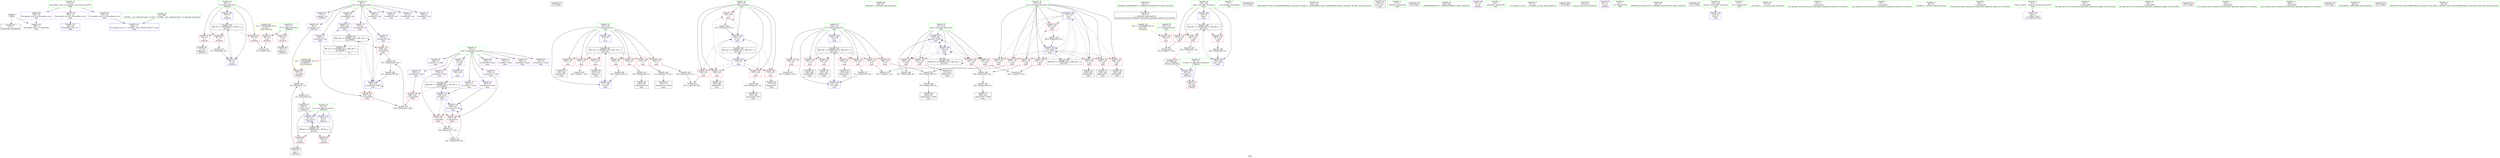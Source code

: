 digraph "SVFG" {
	label="SVFG";

	Node0x55b8a03aa110 [shape=record,color=grey,label="{NodeID: 0\nNullPtr}"];
	Node0x55b8a03aa110 -> Node0x55b8a03c7a30[style=solid];
	Node0x55b8a03aa110 -> Node0x55b8a03cedd0[style=solid];
	Node0x55b8a03c8110 [shape=record,color=red,label="{NodeID: 97\n76\<--56\n\<--i\n_Z5Solvei\n}"];
	Node0x55b8a03c8110 -> Node0x55b8a03c7ea0[style=solid];
	Node0x55b8a03bd9b0 [shape=record,color=green,label="{NodeID: 14\n8\<--9\ndp\<--dp_field_insensitive\nGlob }"];
	Node0x55b8a03bd9b0 -> Node0x55b8a03c9e30[style=solid];
	Node0x55b8a03bd9b0 -> Node0x55b8a03c9f00[style=solid];
	Node0x55b8a03bd9b0 -> Node0x55b8a03c9fd0[style=solid];
	Node0x55b8a03bd9b0 -> Node0x55b8a03ca0a0[style=solid];
	Node0x55b8a03bd9b0 -> Node0x55b8a03ca170[style=solid];
	Node0x55b8a03bd9b0 -> Node0x55b8a03ca240[style=solid];
	Node0x55b8a03bd9b0 -> Node0x55b8a03ca310[style=solid];
	Node0x55b8a03bd9b0 -> Node0x55b8a03ca3e0[style=solid];
	Node0x55b8a03bd9b0 -> Node0x55b8a03ca4b0[style=solid];
	Node0x55b8a03bd9b0 -> Node0x55b8a03ca580[style=solid];
	Node0x55b8a03ef900 [shape=record,color=black,label="{NodeID: 277\n31 = PHI()\n}"];
	Node0x55b8a03c8c70 [shape=record,color=red,label="{NodeID: 111\n190\<--129\n\<--j\nmain\n}"];
	Node0x55b8a03c8c70 -> Node0x55b8a03d35f0[style=solid];
	Node0x55b8a03c6ee0 [shape=record,color=green,label="{NodeID: 28\n96\<--97\n_ZNSolsEi\<--_ZNSolsEi_field_insensitive\n}"];
	Node0x55b8a03d3ef0 [shape=record,color=grey,label="{NodeID: 208\n239 = Binary(238, 65, )\n}"];
	Node0x55b8a03d3ef0 -> Node0x55b8a03c9a20[style=solid];
	Node0x55b8a03cdfa0 [shape=record,color=red,label="{NodeID: 125\n255\<--133\n\<--pos\nmain\n}"];
	Node0x55b8a03cdfa0 -> Node0x55b8a03c9c90[style=solid];
	Node0x55b8a03c7b30 [shape=record,color=black,label="{NodeID: 42\n32\<--33\n\<--_ZNSt8ios_base4InitD1Ev\nCan only get source location for instruction, argument, global var or function.}"];
	Node0x55b8a03d53f0 [shape=record,color=grey,label="{NodeID: 222\n69 = cmp(67, 68, )\n}"];
	Node0x55b8a03ceb00 [shape=record,color=red,label="{NodeID: 139\n248\<--247\n\<--arrayidx50\nmain\n}"];
	Node0x55b8a03ceb00 -> Node0x55b8a03cc170[style=solid];
	Node0x55b8a03c96e0 [shape=record,color=black,label="{NodeID: 56\n223\<--222\nidxprom35\<--\nmain\n}"];
	Node0x55b8a03e02d0 [shape=record,color=black,label="{NodeID: 236\nMR_26V_3 = PHI(MR_26V_4, MR_26V_2, )\npts\{140 \}\n}"];
	Node0x55b8a03e02d0 -> Node0x55b8a03ce550[style=dashed];
	Node0x55b8a03e02d0 -> Node0x55b8a03ce620[style=dashed];
	Node0x55b8a03e02d0 -> Node0x55b8a03ce6f0[style=dashed];
	Node0x55b8a03e02d0 -> Node0x55b8a03d00b0[style=dashed];
	Node0x55b8a03cf6f0 [shape=record,color=blue,label="{NodeID: 153\n187\<--181\narrayidx19\<--rem\nmain\n}"];
	Node0x55b8a03cf6f0 -> Node0x55b8a03ce7c0[style=dashed];
	Node0x55b8a03cf6f0 -> Node0x55b8a03ce890[style=dashed];
	Node0x55b8a03cf6f0 -> Node0x55b8a03cf6f0[style=dashed];
	Node0x55b8a03cf6f0 -> Node0x55b8a03de9d0[style=dashed];
	Node0x55b8a03ca240 [shape=record,color=purple,label="{NodeID: 70\n227\<--8\narrayidx38\<--dp\nmain\n}"];
	Node0x55b8a03ca240 -> Node0x55b8a03ce960[style=solid];
	Node0x55b8a03cada0 [shape=record,color=purple,label="{NodeID: 84\n241\<--10\narrayidx46\<--comb\nmain\n}"];
	Node0x55b8a03be370 [shape=record,color=green,label="{NodeID: 1\n7\<--1\n__dso_handle\<--dummyObj\nGlob }"];
	Node0x55b8a03c81e0 [shape=record,color=red,label="{NodeID: 98\n86\<--56\n\<--i\n_Z5Solvei\n}"];
	Node0x55b8a03c81e0 -> Node0x55b8a03d4970[style=solid];
	Node0x55b8a03bda80 [shape=record,color=green,label="{NodeID: 15\n10\<--12\ncomb\<--comb_field_insensitive\nGlob }"];
	Node0x55b8a03bda80 -> Node0x55b8a03ca650[style=solid];
	Node0x55b8a03bda80 -> Node0x55b8a03ca720[style=solid];
	Node0x55b8a03bda80 -> Node0x55b8a03ca7f0[style=solid];
	Node0x55b8a03bda80 -> Node0x55b8a03ca8c0[style=solid];
	Node0x55b8a03bda80 -> Node0x55b8a03ca990[style=solid];
	Node0x55b8a03bda80 -> Node0x55b8a03caa60[style=solid];
	Node0x55b8a03bda80 -> Node0x55b8a03cab30[style=solid];
	Node0x55b8a03bda80 -> Node0x55b8a03cac00[style=solid];
	Node0x55b8a03bda80 -> Node0x55b8a03cacd0[style=solid];
	Node0x55b8a03bda80 -> Node0x55b8a03cada0[style=solid];
	Node0x55b8a03bda80 -> Node0x55b8a03cae70[style=solid];
	Node0x55b8a03efa00 [shape=record,color=black,label="{NodeID: 278\n91 = PHI()\n}"];
	Node0x55b8a03cbe70 [shape=record,color=grey,label="{NodeID: 195\n160 = Binary(159, 65, )\n}"];
	Node0x55b8a03cbe70 -> Node0x55b8a03d56f0[style=solid];
	Node0x55b8a03c8d40 [shape=record,color=red,label="{NodeID: 112\n202\<--131\n\<--N\nmain\n}"];
	Node0x55b8a03c8d40 -> Node0x55b8a03d50f0[style=solid];
	Node0x55b8a03c6fb0 [shape=record,color=green,label="{NodeID: 29\n103\<--104\n_ZSt4endlIcSt11char_traitsIcEERSt13basic_ostreamIT_T0_ES6_\<--_ZSt4endlIcSt11char_traitsIcEERSt13basic_ostreamIT_T0_ES6__field_insensitive\n}"];
	Node0x55b8a03d4070 [shape=record,color=grey,label="{NodeID: 209\n173 = Binary(172, 65, )\n}"];
	Node0x55b8a03d4070 -> Node0x55b8a03c92d0[style=solid];
	Node0x55b8a03ce070 [shape=record,color=red,label="{NodeID: 126\n265\<--133\n\<--pos\nmain\n}"];
	Node0x55b8a03ce070 -> Node0x55b8a03d4af0[style=solid];
	Node0x55b8a03c7c30 [shape=record,color=black,label="{NodeID: 43\n124\<--63\nmain_ret\<--\nmain\n}"];
	Node0x55b8a03d5570 [shape=record,color=grey,label="{NodeID: 223\n279 = cmp(277, 278, )\n}"];
	Node0x55b8a03cebd0 [shape=record,color=blue,label="{NodeID: 140\n294\<--20\nllvm.global_ctors_0\<--\nGlob }"];
	Node0x55b8a03c97b0 [shape=record,color=black,label="{NodeID: 57\n226\<--225\nidxprom37\<--\nmain\n}"];
	Node0x55b8a03cf7c0 [shape=record,color=blue,label="{NodeID: 154\n129\<--191\nj\<--inc\nmain\n}"];
	Node0x55b8a03cf7c0 -> Node0x55b8a03c8930[style=dashed];
	Node0x55b8a03cf7c0 -> Node0x55b8a03c8a00[style=dashed];
	Node0x55b8a03cf7c0 -> Node0x55b8a03c8ad0[style=dashed];
	Node0x55b8a03cf7c0 -> Node0x55b8a03c8ba0[style=dashed];
	Node0x55b8a03cf7c0 -> Node0x55b8a03c8c70[style=dashed];
	Node0x55b8a03cf7c0 -> Node0x55b8a03cf7c0[style=dashed];
	Node0x55b8a03cf7c0 -> Node0x55b8a03de4d0[style=dashed];
	Node0x55b8a03ca310 [shape=record,color=purple,label="{NodeID: 71\n231\<--8\narrayidx40\<--dp\nmain\n}"];
	Node0x55b8a03cae70 [shape=record,color=purple,label="{NodeID: 85\n247\<--10\narrayidx50\<--comb\nmain\n}"];
	Node0x55b8a03cae70 -> Node0x55b8a03ceb00[style=solid];
	Node0x55b8a03a9ec0 [shape=record,color=green,label="{NodeID: 2\n13\<--1\n_ZSt3cin\<--dummyObj\nGlob }"];
	Node0x55b8a03c82b0 [shape=record,color=red,label="{NodeID: 99\n79\<--78\n\<--arrayidx2\n_Z5Solvei\n}"];
	Node0x55b8a03c82b0 -> Node0x55b8a03d41f0[style=solid];
	Node0x55b8a03bdb50 [shape=record,color=green,label="{NodeID: 16\n19\<--23\nllvm.global_ctors\<--llvm.global_ctors_field_insensitive\nGlob }"];
	Node0x55b8a03bdb50 -> Node0x55b8a03cb0e0[style=solid];
	Node0x55b8a03bdb50 -> Node0x55b8a03cb1e0[style=solid];
	Node0x55b8a03bdb50 -> Node0x55b8a03cb2e0[style=solid];
	Node0x55b8a03efb60 [shape=record,color=black,label="{NodeID: 279\n95 = PHI()\n}"];
	Node0x55b8a03cbff0 [shape=record,color=grey,label="{NodeID: 196\n261 = Binary(260, 65, )\n}"];
	Node0x55b8a03cbff0 -> Node0x55b8a03cfd70[style=solid];
	Node0x55b8a03c8e10 [shape=record,color=red,label="{NodeID: 113\n205\<--131\n\<--N\nmain\n}"];
	Node0x55b8a03c8e10 -> Node0x55b8a03c9610[style=solid];
	Node0x55b8a03c70b0 [shape=record,color=green,label="{NodeID: 30\n105\<--106\n_ZNSolsEPFRSoS_E\<--_ZNSolsEPFRSoS_E_field_insensitive\n}"];
	Node0x55b8a03d41f0 [shape=record,color=grey,label="{NodeID: 210\n80 = Binary(72, 79, )\n}"];
	Node0x55b8a03d41f0 -> Node0x55b8a03d4670[style=solid];
	Node0x55b8a03ce140 [shape=record,color=red,label="{NodeID: 127\n218\<--135\n\<--next\nmain\n}"];
	Node0x55b8a03ce140 -> Node0x55b8a03d5270[style=solid];
	Node0x55b8a03c7d00 [shape=record,color=black,label="{NodeID: 44\n72\<--71\nconv\<--\n_Z5Solvei\n}"];
	Node0x55b8a03c7d00 -> Node0x55b8a03d41f0[style=solid];
	Node0x55b8a03d56f0 [shape=record,color=grey,label="{NodeID: 224\n161 = cmp(158, 160, )\n}"];
	Node0x55b8a03cecd0 [shape=record,color=blue,label="{NodeID: 141\n295\<--21\nllvm.global_ctors_1\<--_GLOBAL__sub_I_MiminoCoder_2_0.cpp\nGlob }"];
	Node0x55b8a03c9880 [shape=record,color=black,label="{NodeID: 58\n230\<--229\nidxprom39\<--\nmain\n}"];
	Node0x55b8a03cf890 [shape=record,color=blue,label="{NodeID: 155\n127\<--196\ni\<--inc21\nmain\n}"];
	Node0x55b8a03cf890 -> Node0x55b8a03ddfd0[style=dashed];
	Node0x55b8a03ca3e0 [shape=record,color=purple,label="{NodeID: 72\n234\<--8\narrayidx42\<--dp\nmain\n}"];
	Node0x55b8a03ca3e0 -> Node0x55b8a03cea30[style=solid];
	Node0x55b8a03caf40 [shape=record,color=purple,label="{NodeID: 86\n90\<--15\n\<--.str\n_Z5Solvei\n}"];
	Node0x55b8a03bd280 [shape=record,color=green,label="{NodeID: 3\n14\<--1\n_ZSt4cout\<--dummyObj\nGlob }"];
	Node0x55b8a03c8380 [shape=record,color=red,label="{NodeID: 100\n147\<--127\n\<--i\nmain\n}"];
	Node0x55b8a03c8380 -> Node0x55b8a03d4df0[style=solid];
	Node0x55b8a03c66f0 [shape=record,color=green,label="{NodeID: 17\n24\<--25\n__cxx_global_var_init\<--__cxx_global_var_init_field_insensitive\n}"];
	Node0x55b8a03efc60 [shape=record,color=black,label="{NodeID: 280\n99 = PHI()\n}"];
	Node0x55b8a03cc170 [shape=record,color=grey,label="{NodeID: 197\n249 = Binary(235, 248, )\n}"];
	Node0x55b8a03cc170 -> Node0x55b8a03d34f0[style=solid];
	Node0x55b8a03c8ee0 [shape=record,color=red,label="{NodeID: 114\n213\<--131\n\<--N\nmain\n}"];
	Node0x55b8a03c8ee0 -> Node0x55b8a03d4f70[style=solid];
	Node0x55b8a03c71b0 [shape=record,color=green,label="{NodeID: 31\n122\<--123\nmain\<--main_field_insensitive\n}"];
	Node0x55b8a03d4370 [shape=record,color=grey,label="{NodeID: 211\n180 = Binary(171, 179, )\n}"];
	Node0x55b8a03d4370 -> Node0x55b8a03d44f0[style=solid];
	Node0x55b8a03ce210 [shape=record,color=red,label="{NodeID: 128\n232\<--135\n\<--next\nmain\n}"];
	Node0x55b8a03ce210 -> Node0x55b8a03c9950[style=solid];
	Node0x55b8a03c7dd0 [shape=record,color=black,label="{NodeID: 45\n74\<--73\nidxprom\<--\n_Z5Solvei\n}"];
	Node0x55b8a03dcbd0 [shape=record,color=black,label="{NodeID: 225\nMR_6V_3 = PHI(MR_6V_4, MR_6V_2, )\npts\{55 \}\n}"];
	Node0x55b8a03dcbd0 -> Node0x55b8a03cb650[style=dashed];
	Node0x55b8a03dcbd0 -> Node0x55b8a03cb720[style=dashed];
	Node0x55b8a03dcbd0 -> Node0x55b8a03cf140[style=dashed];
	Node0x55b8a03cedd0 [shape=record,color=blue, style = dotted,label="{NodeID: 142\n296\<--3\nllvm.global_ctors_2\<--dummyVal\nGlob }"];
	Node0x55b8a03c9950 [shape=record,color=black,label="{NodeID: 59\n233\<--232\nidxprom41\<--\nmain\n}"];
	Node0x55b8a03cf960 [shape=record,color=blue,label="{NodeID: 156\n131\<--200\nN\<--\nmain\n}"];
	Node0x55b8a03cf960 -> Node0x55b8a03deed0[style=dashed];
	Node0x55b8a03ca4b0 [shape=record,color=purple,label="{NodeID: 73\n254\<--8\narrayidx54\<--dp\nmain\n}"];
	Node0x55b8a03e3cf0 [shape=record,color=yellow,style=double,label="{NodeID: 253\n24V_1 = ENCHI(MR_24V_0)\npts\{138 \}\nFun[main]}"];
	Node0x55b8a03e3cf0 -> Node0x55b8a03ce480[style=dashed];
	Node0x55b8a03cb010 [shape=record,color=purple,label="{NodeID: 87\n98\<--17\n\<--.str.1\n_Z5Solvei\n}"];
	Node0x55b8a03be510 [shape=record,color=green,label="{NodeID: 4\n15\<--1\n.str\<--dummyObj\nGlob }"];
	Node0x55b8a03c8450 [shape=record,color=red,label="{NodeID: 101\n151\<--127\n\<--i\nmain\n}"];
	Node0x55b8a03c8450 -> Node0x55b8a03c9060[style=solid];
	Node0x55b8a03c6780 [shape=record,color=green,label="{NodeID: 18\n28\<--29\n_ZNSt8ios_base4InitC1Ev\<--_ZNSt8ios_base4InitC1Ev_field_insensitive\n}"];
	Node0x55b8a03efd60 [shape=record,color=black,label="{NodeID: 281\n101 = PHI()\n}"];
	Node0x55b8a03cc2f0 [shape=record,color=grey,label="{NodeID: 198\n286 = Binary(285, 65, )\n}"];
	Node0x55b8a03cc2f0 -> Node0x55b8a03d00b0[style=solid];
	Node0x55b8a03c8fb0 [shape=record,color=red,label="{NodeID: 115\n222\<--131\n\<--N\nmain\n}"];
	Node0x55b8a03c8fb0 -> Node0x55b8a03c96e0[style=solid];
	Node0x55b8a03c72b0 [shape=record,color=green,label="{NodeID: 32\n125\<--126\nretval\<--retval_field_insensitive\nmain\n}"];
	Node0x55b8a03c72b0 -> Node0x55b8a03cf2e0[style=solid];
	Node0x55b8a03d44f0 [shape=record,color=grey,label="{NodeID: 212\n181 = Binary(180, 82, )\n}"];
	Node0x55b8a03d44f0 -> Node0x55b8a03cf6f0[style=solid];
	Node0x55b8a03ce2e0 [shape=record,color=red,label="{NodeID: 129\n243\<--135\n\<--next\nmain\n}"];
	Node0x55b8a03ce2e0 -> Node0x55b8a03d3bf0[style=solid];
	Node0x55b8a03c7ea0 [shape=record,color=black,label="{NodeID: 46\n77\<--76\nidxprom1\<--\n_Z5Solvei\n}"];
	Node0x55b8a03dd0d0 [shape=record,color=black,label="{NodeID: 226\nMR_8V_3 = PHI(MR_8V_4, MR_8V_2, )\npts\{57 \}\n}"];
	Node0x55b8a03dd0d0 -> Node0x55b8a03c8040[style=dashed];
	Node0x55b8a03dd0d0 -> Node0x55b8a03c8110[style=dashed];
	Node0x55b8a03dd0d0 -> Node0x55b8a03c81e0[style=dashed];
	Node0x55b8a03dd0d0 -> Node0x55b8a03cf210[style=dashed];
	Node0x55b8a03ceed0 [shape=record,color=blue,label="{NodeID: 143\n50\<--49\ntc.addr\<--tc\n_Z5Solvei\n}"];
	Node0x55b8a03ceed0 -> Node0x55b8a03cb3e0[style=dashed];
	Node0x55b8a03c9a20 [shape=record,color=black,label="{NodeID: 60\n240\<--239\nidxprom45\<--sub44\nmain\n}"];
	Node0x55b8a03cfa30 [shape=record,color=blue,label="{NodeID: 157\n208\<--144\narrayidx28\<--\nmain\n}"];
	Node0x55b8a03cfa30 -> Node0x55b8a03e1bd0[style=dashed];
	Node0x55b8a03ca580 [shape=record,color=purple,label="{NodeID: 74\n257\<--8\narrayidx56\<--dp\nmain\n}"];
	Node0x55b8a03ca580 -> Node0x55b8a03cfca0[style=solid];
	Node0x55b8a03cb0e0 [shape=record,color=purple,label="{NodeID: 88\n294\<--19\nllvm.global_ctors_0\<--llvm.global_ctors\nGlob }"];
	Node0x55b8a03cb0e0 -> Node0x55b8a03cebd0[style=solid];
	Node0x55b8a03a9ff0 [shape=record,color=green,label="{NodeID: 5\n17\<--1\n.str.1\<--dummyObj\nGlob }"];
	Node0x55b8a03c8520 [shape=record,color=red,label="{NodeID: 102\n159\<--127\n\<--i\nmain\n}"];
	Node0x55b8a03c8520 -> Node0x55b8a03cbe70[style=solid];
	Node0x55b8a03c6810 [shape=record,color=green,label="{NodeID: 19\n34\<--35\n__cxa_atexit\<--__cxa_atexit_field_insensitive\n}"];
	Node0x55b8a03cc470 [shape=record,color=grey,label="{NodeID: 199\n282 = Binary(281, 65, )\n|{<s0>10}}"];
	Node0x55b8a03cc470:s0 -> Node0x55b8a03ee7b0[style=solid,color=red];
	Node0x55b8a03cd850 [shape=record,color=red,label="{NodeID: 116\n236\<--131\n\<--N\nmain\n}"];
	Node0x55b8a03cd850 -> Node0x55b8a03d3d70[style=solid];
	Node0x55b8a03c7380 [shape=record,color=green,label="{NodeID: 33\n127\<--128\ni\<--i_field_insensitive\nmain\n}"];
	Node0x55b8a03c7380 -> Node0x55b8a03c8380[style=solid];
	Node0x55b8a03c7380 -> Node0x55b8a03c8450[style=solid];
	Node0x55b8a03c7380 -> Node0x55b8a03c8520[style=solid];
	Node0x55b8a03c7380 -> Node0x55b8a03c85f0[style=solid];
	Node0x55b8a03c7380 -> Node0x55b8a03c86c0[style=solid];
	Node0x55b8a03c7380 -> Node0x55b8a03c8790[style=solid];
	Node0x55b8a03c7380 -> Node0x55b8a03c8860[style=solid];
	Node0x55b8a03c7380 -> Node0x55b8a03cf480[style=solid];
	Node0x55b8a03c7380 -> Node0x55b8a03cf890[style=solid];
	Node0x55b8a03d4670 [shape=record,color=grey,label="{NodeID: 213\n81 = Binary(80, 82, )\n}"];
	Node0x55b8a03d4670 -> Node0x55b8a03c7f70[style=solid];
	Node0x55b8a03ce3b0 [shape=record,color=red,label="{NodeID: 130\n260\<--135\n\<--next\nmain\n}"];
	Node0x55b8a03ce3b0 -> Node0x55b8a03cbff0[style=solid];
	Node0x55b8a03c7f70 [shape=record,color=black,label="{NodeID: 47\n83\<--81\nconv3\<--rem\n_Z5Solvei\n}"];
	Node0x55b8a03c7f70 -> Node0x55b8a03cf140[style=solid];
	Node0x55b8a03cefa0 [shape=record,color=blue,label="{NodeID: 144\n54\<--63\nres\<--\n_Z5Solvei\n}"];
	Node0x55b8a03cefa0 -> Node0x55b8a03dcbd0[style=dashed];
	Node0x55b8a03c9af0 [shape=record,color=black,label="{NodeID: 61\n246\<--245\nidxprom49\<--sub48\nmain\n}"];
	Node0x55b8a03e1bd0 [shape=record,color=black,label="{NodeID: 241\nMR_10V_4 = PHI(MR_10V_5, MR_10V_3, )\npts\{90000 \}\n}"];
	Node0x55b8a03e1bd0 -> Node0x55b8a03ce960[style=dashed];
	Node0x55b8a03e1bd0 -> Node0x55b8a03cea30[style=dashed];
	Node0x55b8a03e1bd0 -> Node0x55b8a03cfca0[style=dashed];
	Node0x55b8a03e1bd0 -> Node0x55b8a03dfdd0[style=dashed];
	Node0x55b8a03e1bd0 -> Node0x55b8a03e1bd0[style=dashed];
	Node0x55b8a03cfb00 [shape=record,color=blue,label="{NodeID: 158\n133\<--200\npos\<--\nmain\n}"];
	Node0x55b8a03cfb00 -> Node0x55b8a03cdac0[style=dashed];
	Node0x55b8a03cfb00 -> Node0x55b8a03cdb90[style=dashed];
	Node0x55b8a03cfb00 -> Node0x55b8a03cdc60[style=dashed];
	Node0x55b8a03cfb00 -> Node0x55b8a03cdd30[style=dashed];
	Node0x55b8a03cfb00 -> Node0x55b8a03cde00[style=dashed];
	Node0x55b8a03cfb00 -> Node0x55b8a03cded0[style=dashed];
	Node0x55b8a03cfb00 -> Node0x55b8a03cdfa0[style=dashed];
	Node0x55b8a03cfb00 -> Node0x55b8a03ce070[style=dashed];
	Node0x55b8a03cfb00 -> Node0x55b8a03cfe40[style=dashed];
	Node0x55b8a03cfb00 -> Node0x55b8a03df3d0[style=dashed];
	Node0x55b8a03ca650 [shape=record,color=purple,label="{NodeID: 75\n142\<--10\n\<--comb\nmain\n}"];
	Node0x55b8a03ca650 -> Node0x55b8a03cf3b0[style=solid];
	Node0x55b8a03cb1e0 [shape=record,color=purple,label="{NodeID: 89\n295\<--19\nllvm.global_ctors_1\<--llvm.global_ctors\nGlob }"];
	Node0x55b8a03cb1e0 -> Node0x55b8a03cecd0[style=solid];
	Node0x55b8a03aa080 [shape=record,color=green,label="{NodeID: 6\n20\<--1\n\<--dummyObj\nCan only get source location for instruction, argument, global var or function.}"];
	Node0x55b8a03c85f0 [shape=record,color=red,label="{NodeID: 103\n163\<--127\n\<--i\nmain\n}"];
	Node0x55b8a03c85f0 -> Node0x55b8a03d47f0[style=solid];
	Node0x55b8a03c68a0 [shape=record,color=green,label="{NodeID: 20\n33\<--39\n_ZNSt8ios_base4InitD1Ev\<--_ZNSt8ios_base4InitD1Ev_field_insensitive\n}"];
	Node0x55b8a03c68a0 -> Node0x55b8a03c7b30[style=solid];
	Node0x55b8a03cc5f0 [shape=record,color=grey,label="{NodeID: 200\n251 = Binary(250, 82, )\n}"];
	Node0x55b8a03cc5f0 -> Node0x55b8a03cfca0[style=solid];
	Node0x55b8a03cd920 [shape=record,color=red,label="{NodeID: 117\n252\<--131\n\<--N\nmain\n}"];
	Node0x55b8a03cd920 -> Node0x55b8a03c9bc0[style=solid];
	Node0x55b8a03c7450 [shape=record,color=green,label="{NodeID: 34\n129\<--130\nj\<--j_field_insensitive\nmain\n}"];
	Node0x55b8a03c7450 -> Node0x55b8a03c8930[style=solid];
	Node0x55b8a03c7450 -> Node0x55b8a03c8a00[style=solid];
	Node0x55b8a03c7450 -> Node0x55b8a03c8ad0[style=solid];
	Node0x55b8a03c7450 -> Node0x55b8a03c8ba0[style=solid];
	Node0x55b8a03c7450 -> Node0x55b8a03c8c70[style=solid];
	Node0x55b8a03c7450 -> Node0x55b8a03cf620[style=solid];
	Node0x55b8a03c7450 -> Node0x55b8a03cf7c0[style=solid];
	Node0x55b8a03d47f0 [shape=record,color=grey,label="{NodeID: 214\n164 = Binary(163, 65, )\n}"];
	Node0x55b8a03d47f0 -> Node0x55b8a03c9130[style=solid];
	Node0x55b8a03ce480 [shape=record,color=red,label="{NodeID: 131\n278\<--137\n\<--T\nmain\n}"];
	Node0x55b8a03ce480 -> Node0x55b8a03d5570[style=solid];
	Node0x55b8a03c9060 [shape=record,color=black,label="{NodeID: 48\n152\<--151\nidxprom\<--\nmain\n}"];
	Node0x55b8a03cf070 [shape=record,color=blue,label="{NodeID: 145\n56\<--65\ni\<--\n_Z5Solvei\n}"];
	Node0x55b8a03cf070 -> Node0x55b8a03dd0d0[style=dashed];
	Node0x55b8a03c9bc0 [shape=record,color=black,label="{NodeID: 62\n253\<--252\nidxprom53\<--\nmain\n}"];
	Node0x55b8a03cfbd0 [shape=record,color=blue,label="{NodeID: 159\n135\<--65\nnext\<--\nmain\n}"];
	Node0x55b8a03cfbd0 -> Node0x55b8a03ce140[style=dashed];
	Node0x55b8a03cfbd0 -> Node0x55b8a03ce210[style=dashed];
	Node0x55b8a03cfbd0 -> Node0x55b8a03ce2e0[style=dashed];
	Node0x55b8a03cfbd0 -> Node0x55b8a03ce3b0[style=dashed];
	Node0x55b8a03cfbd0 -> Node0x55b8a03cfbd0[style=dashed];
	Node0x55b8a03cfbd0 -> Node0x55b8a03cfd70[style=dashed];
	Node0x55b8a03cfbd0 -> Node0x55b8a03df8d0[style=dashed];
	Node0x55b8a03ca720 [shape=record,color=purple,label="{NodeID: 76\n153\<--10\narrayidx\<--comb\nmain\n}"];
	Node0x55b8a03cb2e0 [shape=record,color=purple,label="{NodeID: 90\n296\<--19\nllvm.global_ctors_2\<--llvm.global_ctors\nGlob }"];
	Node0x55b8a03cb2e0 -> Node0x55b8a03cedd0[style=solid];
	Node0x55b8a03aa200 [shape=record,color=green,label="{NodeID: 7\n63\<--1\n\<--dummyObj\nCan only get source location for instruction, argument, global var or function.}"];
	Node0x55b8a03c86c0 [shape=record,color=red,label="{NodeID: 104\n172\<--127\n\<--i\nmain\n}"];
	Node0x55b8a03c86c0 -> Node0x55b8a03d4070[style=solid];
	Node0x55b8a03c6930 [shape=record,color=green,label="{NodeID: 21\n46\<--47\n_Z5Solvei\<--_Z5Solvei_field_insensitive\n}"];
	Node0x55b8a03d34f0 [shape=record,color=grey,label="{NodeID: 201\n250 = Binary(228, 249, )\n}"];
	Node0x55b8a03d34f0 -> Node0x55b8a03cc5f0[style=solid];
	Node0x55b8a03cd9f0 [shape=record,color=red,label="{NodeID: 118\n270\<--131\n\<--N\nmain\n}"];
	Node0x55b8a03cd9f0 -> Node0x55b8a03d4c70[style=solid];
	Node0x55b8a03c7520 [shape=record,color=green,label="{NodeID: 35\n131\<--132\nN\<--N_field_insensitive\nmain\n}"];
	Node0x55b8a03c7520 -> Node0x55b8a03c8d40[style=solid];
	Node0x55b8a03c7520 -> Node0x55b8a03c8e10[style=solid];
	Node0x55b8a03c7520 -> Node0x55b8a03c8ee0[style=solid];
	Node0x55b8a03c7520 -> Node0x55b8a03c8fb0[style=solid];
	Node0x55b8a03c7520 -> Node0x55b8a03cd850[style=solid];
	Node0x55b8a03c7520 -> Node0x55b8a03cd920[style=solid];
	Node0x55b8a03c7520 -> Node0x55b8a03cd9f0[style=solid];
	Node0x55b8a03c7520 -> Node0x55b8a03cf960[style=solid];
	Node0x55b8a03c7520 -> Node0x55b8a03cff10[style=solid];
	Node0x55b8a03d4970 [shape=record,color=grey,label="{NodeID: 215\n87 = Binary(86, 65, )\n}"];
	Node0x55b8a03d4970 -> Node0x55b8a03cf210[style=solid];
	Node0x55b8a03ce550 [shape=record,color=red,label="{NodeID: 132\n277\<--139\n\<--step\nmain\n}"];
	Node0x55b8a03ce550 -> Node0x55b8a03d5570[style=solid];
	Node0x55b8a03c9130 [shape=record,color=black,label="{NodeID: 49\n165\<--164\nidxprom5\<--sub\nmain\n}"];
	Node0x55b8a03ddfd0 [shape=record,color=black,label="{NodeID: 229\nMR_14V_3 = PHI(MR_14V_4, MR_14V_2, )\npts\{128 \}\n}"];
	Node0x55b8a03ddfd0 -> Node0x55b8a03c8380[style=dashed];
	Node0x55b8a03ddfd0 -> Node0x55b8a03c8450[style=dashed];
	Node0x55b8a03ddfd0 -> Node0x55b8a03c8520[style=dashed];
	Node0x55b8a03ddfd0 -> Node0x55b8a03c85f0[style=dashed];
	Node0x55b8a03ddfd0 -> Node0x55b8a03c86c0[style=dashed];
	Node0x55b8a03ddfd0 -> Node0x55b8a03c8790[style=dashed];
	Node0x55b8a03ddfd0 -> Node0x55b8a03c8860[style=dashed];
	Node0x55b8a03ddfd0 -> Node0x55b8a03cf890[style=dashed];
	Node0x55b8a03cf140 [shape=record,color=blue,label="{NodeID: 146\n54\<--83\nres\<--conv3\n_Z5Solvei\n}"];
	Node0x55b8a03cf140 -> Node0x55b8a03dcbd0[style=dashed];
	Node0x55b8a03c9c90 [shape=record,color=black,label="{NodeID: 63\n256\<--255\nidxprom55\<--\nmain\n}"];
	Node0x55b8a03e2bf0 [shape=record,color=yellow,style=double,label="{NodeID: 243\n4V_1 = ENCHI(MR_4V_0)\npts\{53 \}\nFun[_Z5Solvei]}"];
	Node0x55b8a03e2bf0 -> Node0x55b8a03cb4b0[style=dashed];
	Node0x55b8a03e2bf0 -> Node0x55b8a03cb580[style=dashed];
	Node0x55b8a03cfca0 [shape=record,color=blue,label="{NodeID: 160\n257\<--251\narrayidx56\<--rem52\nmain\n}"];
	Node0x55b8a03cfca0 -> Node0x55b8a03ce960[style=dashed];
	Node0x55b8a03cfca0 -> Node0x55b8a03cea30[style=dashed];
	Node0x55b8a03cfca0 -> Node0x55b8a03cfca0[style=dashed];
	Node0x55b8a03cfca0 -> Node0x55b8a03e1bd0[style=dashed];
	Node0x55b8a03ca7f0 [shape=record,color=purple,label="{NodeID: 77\n154\<--10\narrayidx1\<--comb\nmain\n}"];
	Node0x55b8a03ca7f0 -> Node0x55b8a03cf550[style=solid];
	Node0x55b8a03cb3e0 [shape=record,color=red,label="{NodeID: 91\n94\<--50\n\<--tc.addr\n_Z5Solvei\n}"];
	Node0x55b8a03aa290 [shape=record,color=green,label="{NodeID: 8\n65\<--1\n\<--dummyObj\nCan only get source location for instruction, argument, global var or function.}"];
	Node0x55b8a03c8790 [shape=record,color=red,label="{NodeID: 105\n182\<--127\n\<--i\nmain\n}"];
	Node0x55b8a03c8790 -> Node0x55b8a03c9470[style=solid];
	Node0x55b8a03c6a00 [shape=record,color=green,label="{NodeID: 22\n50\<--51\ntc.addr\<--tc.addr_field_insensitive\n_Z5Solvei\n}"];
	Node0x55b8a03c6a00 -> Node0x55b8a03cb3e0[style=solid];
	Node0x55b8a03c6a00 -> Node0x55b8a03ceed0[style=solid];
	Node0x55b8a03d35f0 [shape=record,color=grey,label="{NodeID: 202\n191 = Binary(190, 65, )\n}"];
	Node0x55b8a03d35f0 -> Node0x55b8a03cf7c0[style=solid];
	Node0x55b8a03cdac0 [shape=record,color=red,label="{NodeID: 119\n212\<--133\n\<--pos\nmain\n}"];
	Node0x55b8a03cdac0 -> Node0x55b8a03d4f70[style=solid];
	Node0x55b8a03c75f0 [shape=record,color=green,label="{NodeID: 36\n133\<--134\npos\<--pos_field_insensitive\nmain\n}"];
	Node0x55b8a03c75f0 -> Node0x55b8a03cdac0[style=solid];
	Node0x55b8a03c75f0 -> Node0x55b8a03cdb90[style=solid];
	Node0x55b8a03c75f0 -> Node0x55b8a03cdc60[style=solid];
	Node0x55b8a03c75f0 -> Node0x55b8a03cdd30[style=solid];
	Node0x55b8a03c75f0 -> Node0x55b8a03cde00[style=solid];
	Node0x55b8a03c75f0 -> Node0x55b8a03cded0[style=solid];
	Node0x55b8a03c75f0 -> Node0x55b8a03cdfa0[style=solid];
	Node0x55b8a03c75f0 -> Node0x55b8a03ce070[style=solid];
	Node0x55b8a03c75f0 -> Node0x55b8a03cfb00[style=solid];
	Node0x55b8a03c75f0 -> Node0x55b8a03cfe40[style=solid];
	Node0x55b8a03d4af0 [shape=record,color=grey,label="{NodeID: 216\n266 = Binary(265, 65, )\n}"];
	Node0x55b8a03d4af0 -> Node0x55b8a03cfe40[style=solid];
	Node0x55b8a03ce620 [shape=record,color=red,label="{NodeID: 133\n281\<--139\n\<--step\nmain\n}"];
	Node0x55b8a03ce620 -> Node0x55b8a03cc470[style=solid];
	Node0x55b8a03c9200 [shape=record,color=black,label="{NodeID: 50\n169\<--168\nidxprom8\<--sub7\nmain\n}"];
	Node0x55b8a03de4d0 [shape=record,color=black,label="{NodeID: 230\nMR_16V_2 = PHI(MR_16V_4, MR_16V_1, )\npts\{130 \}\n}"];
	Node0x55b8a03de4d0 -> Node0x55b8a03cf620[style=dashed];
	Node0x55b8a03cf210 [shape=record,color=blue,label="{NodeID: 147\n56\<--87\ni\<--inc\n_Z5Solvei\n}"];
	Node0x55b8a03cf210 -> Node0x55b8a03dd0d0[style=dashed];
	Node0x55b8a03c9d60 [shape=record,color=purple,label="{NodeID: 64\n30\<--4\n\<--_ZStL8__ioinit\n__cxx_global_var_init\n}"];
	Node0x55b8a03cfd70 [shape=record,color=blue,label="{NodeID: 161\n135\<--261\nnext\<--inc58\nmain\n}"];
	Node0x55b8a03cfd70 -> Node0x55b8a03ce140[style=dashed];
	Node0x55b8a03cfd70 -> Node0x55b8a03ce210[style=dashed];
	Node0x55b8a03cfd70 -> Node0x55b8a03ce2e0[style=dashed];
	Node0x55b8a03cfd70 -> Node0x55b8a03ce3b0[style=dashed];
	Node0x55b8a03cfd70 -> Node0x55b8a03cfbd0[style=dashed];
	Node0x55b8a03cfd70 -> Node0x55b8a03cfd70[style=dashed];
	Node0x55b8a03cfd70 -> Node0x55b8a03df8d0[style=dashed];
	Node0x55b8a03ca8c0 [shape=record,color=purple,label="{NodeID: 78\n166\<--10\narrayidx6\<--comb\nmain\n}"];
	Node0x55b8a03cb4b0 [shape=record,color=red,label="{NodeID: 92\n68\<--52\n\<--N\n_Z5Solvei\n}"];
	Node0x55b8a03cb4b0 -> Node0x55b8a03d53f0[style=solid];
	Node0x55b8a03bbf50 [shape=record,color=green,label="{NodeID: 9\n82\<--1\n\<--dummyObj\nCan only get source location for instruction, argument, global var or function.}"];
	Node0x55b8a03c8860 [shape=record,color=red,label="{NodeID: 106\n195\<--127\n\<--i\nmain\n}"];
	Node0x55b8a03c8860 -> Node0x55b8a03d38f0[style=solid];
	Node0x55b8a03c6ad0 [shape=record,color=green,label="{NodeID: 23\n52\<--53\nN\<--N_field_insensitive\n_Z5Solvei\n}"];
	Node0x55b8a03c6ad0 -> Node0x55b8a03cb4b0[style=solid];
	Node0x55b8a03c6ad0 -> Node0x55b8a03cb580[style=solid];
	Node0x55b8a03d3770 [shape=record,color=grey,label="{NodeID: 203\n168 = Binary(167, 65, )\n}"];
	Node0x55b8a03d3770 -> Node0x55b8a03c9200[style=solid];
	Node0x55b8a03cdb90 [shape=record,color=red,label="{NodeID: 120\n219\<--133\n\<--pos\nmain\n}"];
	Node0x55b8a03cdb90 -> Node0x55b8a03d5270[style=solid];
	Node0x55b8a03c76c0 [shape=record,color=green,label="{NodeID: 37\n135\<--136\nnext\<--next_field_insensitive\nmain\n}"];
	Node0x55b8a03c76c0 -> Node0x55b8a03ce140[style=solid];
	Node0x55b8a03c76c0 -> Node0x55b8a03ce210[style=solid];
	Node0x55b8a03c76c0 -> Node0x55b8a03ce2e0[style=solid];
	Node0x55b8a03c76c0 -> Node0x55b8a03ce3b0[style=solid];
	Node0x55b8a03c76c0 -> Node0x55b8a03cfbd0[style=solid];
	Node0x55b8a03c76c0 -> Node0x55b8a03cfd70[style=solid];
	Node0x55b8a03d4c70 [shape=record,color=grey,label="{NodeID: 217\n271 = Binary(270, 65, )\n}"];
	Node0x55b8a03d4c70 -> Node0x55b8a03cff10[style=solid];
	Node0x55b8a03ce6f0 [shape=record,color=red,label="{NodeID: 134\n285\<--139\n\<--step\nmain\n}"];
	Node0x55b8a03ce6f0 -> Node0x55b8a03cc2f0[style=solid];
	Node0x55b8a03c92d0 [shape=record,color=black,label="{NodeID: 51\n174\<--173\nidxprom11\<--sub10\nmain\n}"];
	Node0x55b8a03de9d0 [shape=record,color=black,label="{NodeID: 231\nMR_29V_3 = PHI(MR_29V_5, MR_29V_2, )\npts\{120000 \}\n}"];
	Node0x55b8a03de9d0 -> Node0x55b8a03ceb00[style=dashed];
	Node0x55b8a03de9d0 -> Node0x55b8a03cf550[style=dashed];
	Node0x55b8a03cf2e0 [shape=record,color=blue,label="{NodeID: 148\n125\<--63\nretval\<--\nmain\n}"];
	Node0x55b8a03c9e30 [shape=record,color=purple,label="{NodeID: 65\n75\<--8\narrayidx\<--dp\n_Z5Solvei\n}"];
	Node0x55b8a03cfe40 [shape=record,color=blue,label="{NodeID: 162\n133\<--266\npos\<--inc61\nmain\n}"];
	Node0x55b8a03cfe40 -> Node0x55b8a03cdac0[style=dashed];
	Node0x55b8a03cfe40 -> Node0x55b8a03cdb90[style=dashed];
	Node0x55b8a03cfe40 -> Node0x55b8a03cdc60[style=dashed];
	Node0x55b8a03cfe40 -> Node0x55b8a03cdd30[style=dashed];
	Node0x55b8a03cfe40 -> Node0x55b8a03cde00[style=dashed];
	Node0x55b8a03cfe40 -> Node0x55b8a03cded0[style=dashed];
	Node0x55b8a03cfe40 -> Node0x55b8a03cdfa0[style=dashed];
	Node0x55b8a03cfe40 -> Node0x55b8a03ce070[style=dashed];
	Node0x55b8a03cfe40 -> Node0x55b8a03cfe40[style=dashed];
	Node0x55b8a03cfe40 -> Node0x55b8a03df3d0[style=dashed];
	Node0x55b8a03ca990 [shape=record,color=purple,label="{NodeID: 79\n170\<--10\narrayidx9\<--comb\nmain\n}"];
	Node0x55b8a03ca990 -> Node0x55b8a03ce7c0[style=solid];
	Node0x55b8a03cb580 [shape=record,color=red,label="{NodeID: 93\n73\<--52\n\<--N\n_Z5Solvei\n}"];
	Node0x55b8a03cb580 -> Node0x55b8a03c7dd0[style=solid];
	Node0x55b8a03bc020 [shape=record,color=green,label="{NodeID: 10\n144\<--1\n\<--dummyObj\nCan only get source location for instruction, argument, global var or function.}"];
	Node0x55b8a012fe70 [shape=record,color=black,label="{NodeID: 273\n274 = PHI()\n}"];
	Node0x55b8a03c8930 [shape=record,color=red,label="{NodeID: 107\n158\<--129\n\<--j\nmain\n}"];
	Node0x55b8a03c8930 -> Node0x55b8a03d56f0[style=solid];
	Node0x55b8a03c6ba0 [shape=record,color=green,label="{NodeID: 24\n54\<--55\nres\<--res_field_insensitive\n_Z5Solvei\n}"];
	Node0x55b8a03c6ba0 -> Node0x55b8a03cb650[style=solid];
	Node0x55b8a03c6ba0 -> Node0x55b8a03cb720[style=solid];
	Node0x55b8a03c6ba0 -> Node0x55b8a03cefa0[style=solid];
	Node0x55b8a03c6ba0 -> Node0x55b8a03cf140[style=solid];
	Node0x55b8a03d38f0 [shape=record,color=grey,label="{NodeID: 204\n196 = Binary(195, 65, )\n}"];
	Node0x55b8a03d38f0 -> Node0x55b8a03cf890[style=solid];
	Node0x55b8a03cdc60 [shape=record,color=red,label="{NodeID: 121\n225\<--133\n\<--pos\nmain\n}"];
	Node0x55b8a03cdc60 -> Node0x55b8a03c97b0[style=solid];
	Node0x55b8a03c7790 [shape=record,color=green,label="{NodeID: 38\n137\<--138\nT\<--T_field_insensitive\nmain\n}"];
	Node0x55b8a03c7790 -> Node0x55b8a03ce480[style=solid];
	Node0x55b8a03d4df0 [shape=record,color=grey,label="{NodeID: 218\n148 = cmp(147, 149, )\n}"];
	Node0x55b8a03ce7c0 [shape=record,color=red,label="{NodeID: 135\n171\<--170\n\<--arrayidx9\nmain\n}"];
	Node0x55b8a03ce7c0 -> Node0x55b8a03d4370[style=solid];
	Node0x55b8a03c93a0 [shape=record,color=black,label="{NodeID: 52\n177\<--176\nidxprom13\<--\nmain\n}"];
	Node0x55b8a03deed0 [shape=record,color=black,label="{NodeID: 232\nMR_18V_3 = PHI(MR_18V_4, MR_18V_2, )\npts\{132 \}\n}"];
	Node0x55b8a03deed0 -> Node0x55b8a03c8d40[style=dashed];
	Node0x55b8a03deed0 -> Node0x55b8a03c8e10[style=dashed];
	Node0x55b8a03deed0 -> Node0x55b8a03c8ee0[style=dashed];
	Node0x55b8a03deed0 -> Node0x55b8a03c8fb0[style=dashed];
	Node0x55b8a03deed0 -> Node0x55b8a03cd850[style=dashed];
	Node0x55b8a03deed0 -> Node0x55b8a03cd920[style=dashed];
	Node0x55b8a03deed0 -> Node0x55b8a03cd9f0[style=dashed];
	Node0x55b8a03deed0 -> Node0x55b8a03cff10[style=dashed];
	Node0x55b8a03cf3b0 [shape=record,color=blue,label="{NodeID: 149\n142\<--144\n\<--\nmain\n}"];
	Node0x55b8a03cf3b0 -> Node0x55b8a03de9d0[style=dashed];
	Node0x55b8a03c9f00 [shape=record,color=purple,label="{NodeID: 66\n78\<--8\narrayidx2\<--dp\n_Z5Solvei\n}"];
	Node0x55b8a03c9f00 -> Node0x55b8a03c82b0[style=solid];
	Node0x55b8a03e2e90 [shape=record,color=yellow,style=double,label="{NodeID: 246\n10V_1 = ENCHI(MR_10V_0)\npts\{90000 \}\nFun[_Z5Solvei]}"];
	Node0x55b8a03e2e90 -> Node0x55b8a03c82b0[style=dashed];
	Node0x55b8a03cff10 [shape=record,color=blue,label="{NodeID: 163\n131\<--271\nN\<--inc64\nmain\n}"];
	Node0x55b8a03cff10 -> Node0x55b8a03deed0[style=dashed];
	Node0x55b8a03caa60 [shape=record,color=purple,label="{NodeID: 80\n175\<--10\narrayidx12\<--comb\nmain\n}"];
	Node0x55b8a03cb650 [shape=record,color=red,label="{NodeID: 94\n71\<--54\n\<--res\n_Z5Solvei\n}"];
	Node0x55b8a03cb650 -> Node0x55b8a03c7d00[style=solid];
	Node0x55b8a03bc0f0 [shape=record,color=green,label="{NodeID: 11\n149\<--1\n\<--dummyObj\nCan only get source location for instruction, argument, global var or function.}"];
	Node0x55b8a03ee7b0 [shape=record,color=black,label="{NodeID: 274\n49 = PHI(282, )\n0th arg _Z5Solvei }"];
	Node0x55b8a03ee7b0 -> Node0x55b8a03ceed0[style=solid];
	Node0x55b8a03c8a00 [shape=record,color=red,label="{NodeID: 108\n167\<--129\n\<--j\nmain\n}"];
	Node0x55b8a03c8a00 -> Node0x55b8a03d3770[style=solid];
	Node0x55b8a03c6c70 [shape=record,color=green,label="{NodeID: 25\n56\<--57\ni\<--i_field_insensitive\n_Z5Solvei\n}"];
	Node0x55b8a03c6c70 -> Node0x55b8a03c8040[style=solid];
	Node0x55b8a03c6c70 -> Node0x55b8a03c8110[style=solid];
	Node0x55b8a03c6c70 -> Node0x55b8a03c81e0[style=solid];
	Node0x55b8a03c6c70 -> Node0x55b8a03cf070[style=solid];
	Node0x55b8a03c6c70 -> Node0x55b8a03cf210[style=solid];
	Node0x55b8a03d3a70 [shape=record,color=grey,label="{NodeID: 205\n245 = Binary(244, 65, )\n}"];
	Node0x55b8a03d3a70 -> Node0x55b8a03c9af0[style=solid];
	Node0x55b8a03cdd30 [shape=record,color=red,label="{NodeID: 122\n229\<--133\n\<--pos\nmain\n}"];
	Node0x55b8a03cdd30 -> Node0x55b8a03c9880[style=solid];
	Node0x55b8a03c7860 [shape=record,color=green,label="{NodeID: 39\n139\<--140\nstep\<--step_field_insensitive\nmain\n}"];
	Node0x55b8a03c7860 -> Node0x55b8a03ce550[style=solid];
	Node0x55b8a03c7860 -> Node0x55b8a03ce620[style=solid];
	Node0x55b8a03c7860 -> Node0x55b8a03ce6f0[style=solid];
	Node0x55b8a03c7860 -> Node0x55b8a03cffe0[style=solid];
	Node0x55b8a03c7860 -> Node0x55b8a03d00b0[style=solid];
	Node0x55b8a03d4f70 [shape=record,color=grey,label="{NodeID: 219\n214 = cmp(212, 213, )\n}"];
	Node0x55b8a03ce890 [shape=record,color=red,label="{NodeID: 136\n179\<--178\n\<--arrayidx14\nmain\n}"];
	Node0x55b8a03ce890 -> Node0x55b8a03d4370[style=solid];
	Node0x55b8a03c9470 [shape=record,color=black,label="{NodeID: 53\n183\<--182\nidxprom16\<--\nmain\n}"];
	Node0x55b8a03df3d0 [shape=record,color=black,label="{NodeID: 233\nMR_20V_2 = PHI(MR_20V_4, MR_20V_1, )\npts\{134 \}\n}"];
	Node0x55b8a03df3d0 -> Node0x55b8a03cfb00[style=dashed];
	Node0x55b8a03cf480 [shape=record,color=blue,label="{NodeID: 150\n127\<--65\ni\<--\nmain\n}"];
	Node0x55b8a03cf480 -> Node0x55b8a03ddfd0[style=dashed];
	Node0x55b8a03c9fd0 [shape=record,color=purple,label="{NodeID: 67\n207\<--8\narrayidx27\<--dp\nmain\n}"];
	Node0x55b8a03cffe0 [shape=record,color=blue,label="{NodeID: 164\n139\<--63\nstep\<--\nmain\n}"];
	Node0x55b8a03cffe0 -> Node0x55b8a03e02d0[style=dashed];
	Node0x55b8a03cab30 [shape=record,color=purple,label="{NodeID: 81\n178\<--10\narrayidx14\<--comb\nmain\n}"];
	Node0x55b8a03cab30 -> Node0x55b8a03ce890[style=solid];
	Node0x55b8a03cb720 [shape=record,color=red,label="{NodeID: 95\n100\<--54\n\<--res\n_Z5Solvei\n}"];
	Node0x55b8a03bd810 [shape=record,color=green,label="{NodeID: 12\n200\<--1\n\<--dummyObj\nCan only get source location for instruction, argument, global var or function.}"];
	Node0x55b8a03ef700 [shape=record,color=black,label="{NodeID: 275\n59 = PHI()\n}"];
	Node0x55b8a03c8ad0 [shape=record,color=red,label="{NodeID: 109\n176\<--129\n\<--j\nmain\n}"];
	Node0x55b8a03c8ad0 -> Node0x55b8a03c93a0[style=solid];
	Node0x55b8a03c6d40 [shape=record,color=green,label="{NodeID: 26\n60\<--61\n_ZNSirsERi\<--_ZNSirsERi_field_insensitive\n}"];
	Node0x55b8a03d3bf0 [shape=record,color=grey,label="{NodeID: 206\n244 = Binary(242, 243, )\n}"];
	Node0x55b8a03d3bf0 -> Node0x55b8a03d3a70[style=solid];
	Node0x55b8a03cde00 [shape=record,color=red,label="{NodeID: 123\n237\<--133\n\<--pos\nmain\n}"];
	Node0x55b8a03cde00 -> Node0x55b8a03d3d70[style=solid];
	Node0x55b8a03c7930 [shape=record,color=green,label="{NodeID: 40\n21\<--290\n_GLOBAL__sub_I_MiminoCoder_2_0.cpp\<--_GLOBAL__sub_I_MiminoCoder_2_0.cpp_field_insensitive\n}"];
	Node0x55b8a03c7930 -> Node0x55b8a03cecd0[style=solid];
	Node0x55b8a03d50f0 [shape=record,color=grey,label="{NodeID: 220\n203 = cmp(202, 149, )\n}"];
	Node0x55b8a03ce960 [shape=record,color=red,label="{NodeID: 137\n228\<--227\n\<--arrayidx38\nmain\n}"];
	Node0x55b8a03ce960 -> Node0x55b8a03d34f0[style=solid];
	Node0x55b8a03c9540 [shape=record,color=black,label="{NodeID: 54\n186\<--185\nidxprom18\<--\nmain\n}"];
	Node0x55b8a03df8d0 [shape=record,color=black,label="{NodeID: 234\nMR_22V_2 = PHI(MR_22V_3, MR_22V_1, )\npts\{136 \}\n}"];
	Node0x55b8a03df8d0 -> Node0x55b8a03cfbd0[style=dashed];
	Node0x55b8a03df8d0 -> Node0x55b8a03df8d0[style=dashed];
	Node0x55b8a03cf550 [shape=record,color=blue,label="{NodeID: 151\n154\<--144\narrayidx1\<--\nmain\n}"];
	Node0x55b8a03cf550 -> Node0x55b8a03ce7c0[style=dashed];
	Node0x55b8a03cf550 -> Node0x55b8a03ce890[style=dashed];
	Node0x55b8a03cf550 -> Node0x55b8a03cf6f0[style=dashed];
	Node0x55b8a03cf550 -> Node0x55b8a03de9d0[style=dashed];
	Node0x55b8a03ca0a0 [shape=record,color=purple,label="{NodeID: 68\n208\<--8\narrayidx28\<--dp\nmain\n}"];
	Node0x55b8a03ca0a0 -> Node0x55b8a03cfa30[style=solid];
	Node0x55b8a03d00b0 [shape=record,color=blue,label="{NodeID: 165\n139\<--286\nstep\<--inc71\nmain\n}"];
	Node0x55b8a03d00b0 -> Node0x55b8a03e02d0[style=dashed];
	Node0x55b8a03cac00 [shape=record,color=purple,label="{NodeID: 82\n184\<--10\narrayidx17\<--comb\nmain\n}"];
	Node0x55b8a03c8040 [shape=record,color=red,label="{NodeID: 96\n67\<--56\n\<--i\n_Z5Solvei\n}"];
	Node0x55b8a03c8040 -> Node0x55b8a03d53f0[style=solid];
	Node0x55b8a03bd8e0 [shape=record,color=green,label="{NodeID: 13\n4\<--6\n_ZStL8__ioinit\<--_ZStL8__ioinit_field_insensitive\nGlob }"];
	Node0x55b8a03bd8e0 -> Node0x55b8a03c9d60[style=solid];
	Node0x55b8a03ef800 [shape=record,color=black,label="{NodeID: 276\n102 = PHI()\n}"];
	Node0x55b8a03c8ba0 [shape=record,color=red,label="{NodeID: 110\n185\<--129\n\<--j\nmain\n}"];
	Node0x55b8a03c8ba0 -> Node0x55b8a03c9540[style=solid];
	Node0x55b8a03c6e10 [shape=record,color=green,label="{NodeID: 27\n92\<--93\n_ZStlsISt11char_traitsIcEERSt13basic_ostreamIcT_ES5_PKc\<--_ZStlsISt11char_traitsIcEERSt13basic_ostreamIcT_ES5_PKc_field_insensitive\n}"];
	Node0x55b8a03d3d70 [shape=record,color=grey,label="{NodeID: 207\n238 = Binary(236, 237, )\n}"];
	Node0x55b8a03d3d70 -> Node0x55b8a03d3ef0[style=solid];
	Node0x55b8a03cded0 [shape=record,color=red,label="{NodeID: 124\n242\<--133\n\<--pos\nmain\n}"];
	Node0x55b8a03cded0 -> Node0x55b8a03d3bf0[style=solid];
	Node0x55b8a03c7a30 [shape=record,color=black,label="{NodeID: 41\n2\<--3\ndummyVal\<--dummyVal\n}"];
	Node0x55b8a03d5270 [shape=record,color=grey,label="{NodeID: 221\n220 = cmp(218, 219, )\n}"];
	Node0x55b8a03cea30 [shape=record,color=red,label="{NodeID: 138\n235\<--234\n\<--arrayidx42\nmain\n}"];
	Node0x55b8a03cea30 -> Node0x55b8a03cc170[style=solid];
	Node0x55b8a03c9610 [shape=record,color=black,label="{NodeID: 55\n206\<--205\nidxprom26\<--\nmain\n}"];
	Node0x55b8a03dfdd0 [shape=record,color=black,label="{NodeID: 235\nMR_10V_2 = PHI(MR_10V_4, MR_10V_1, )\npts\{90000 \}\n|{|<s1>10}}"];
	Node0x55b8a03dfdd0 -> Node0x55b8a03cfa30[style=dashed];
	Node0x55b8a03dfdd0:s1 -> Node0x55b8a03e2e90[style=dashed,color=red];
	Node0x55b8a03cf620 [shape=record,color=blue,label="{NodeID: 152\n129\<--65\nj\<--\nmain\n}"];
	Node0x55b8a03cf620 -> Node0x55b8a03c8930[style=dashed];
	Node0x55b8a03cf620 -> Node0x55b8a03c8a00[style=dashed];
	Node0x55b8a03cf620 -> Node0x55b8a03c8ad0[style=dashed];
	Node0x55b8a03cf620 -> Node0x55b8a03c8ba0[style=dashed];
	Node0x55b8a03cf620 -> Node0x55b8a03c8c70[style=dashed];
	Node0x55b8a03cf620 -> Node0x55b8a03cf7c0[style=dashed];
	Node0x55b8a03cf620 -> Node0x55b8a03de4d0[style=dashed];
	Node0x55b8a03ca170 [shape=record,color=purple,label="{NodeID: 69\n224\<--8\narrayidx36\<--dp\nmain\n}"];
	Node0x55b8a03cacd0 [shape=record,color=purple,label="{NodeID: 83\n187\<--10\narrayidx19\<--comb\nmain\n}"];
	Node0x55b8a03cacd0 -> Node0x55b8a03cf6f0[style=solid];
}
